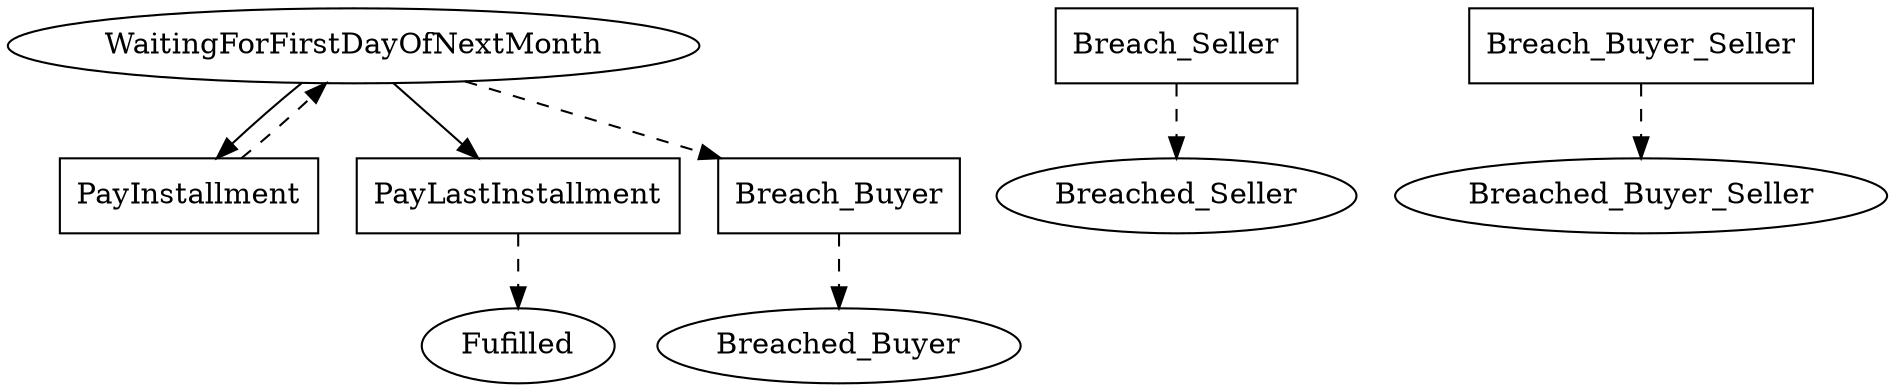 // THIS IS A GENERATED FILE. DO NOT EDIT.

digraph Instalment_Sale_Hvitved {    
    Fulfilled[label=Fufilled];
    WaitingForFirstDayOfNextMonth[label=WaitingForFirstDayOfNextMonth];
	Breached_Seller[label=Breached_Seller];
	Breached_Buyer[label=Breached_Buyer];
	Breached_Buyer_Seller[label=Breached_Buyer_Seller]
    
     
    PayInstallment[label=PayInstallment,shape=box];
	PayLastInstallment[label=PayLastInstallment,shape=box];
	Breach_Seller[label=Breach_Seller,shape=box];
	Breach_Buyer[label=Breach_Buyer,shape=box];
	Breach_Buyer_Seller[label=Breach_Buyer_Seller,shape=box]    
    
    
    
    WaitingForFirstDayOfNextMonth -> PayInstallment;
	WaitingForFirstDayOfNextMonth -> PayLastInstallment;
	WaitingForFirstDayOfNextMonth -> Breach_Buyer [style=dashed]
    
    PayInstallment -> WaitingForFirstDayOfNextMonth [style=dashed];
	PayLastInstallment -> Fulfilled [style=dashed];
	Breach_Seller -> Breached_Seller [style=dashed];
	Breach_Buyer -> Breached_Buyer [style=dashed];
	Breach_Buyer_Seller -> Breached_Buyer_Seller [style=dashed];
	     
    
       
}